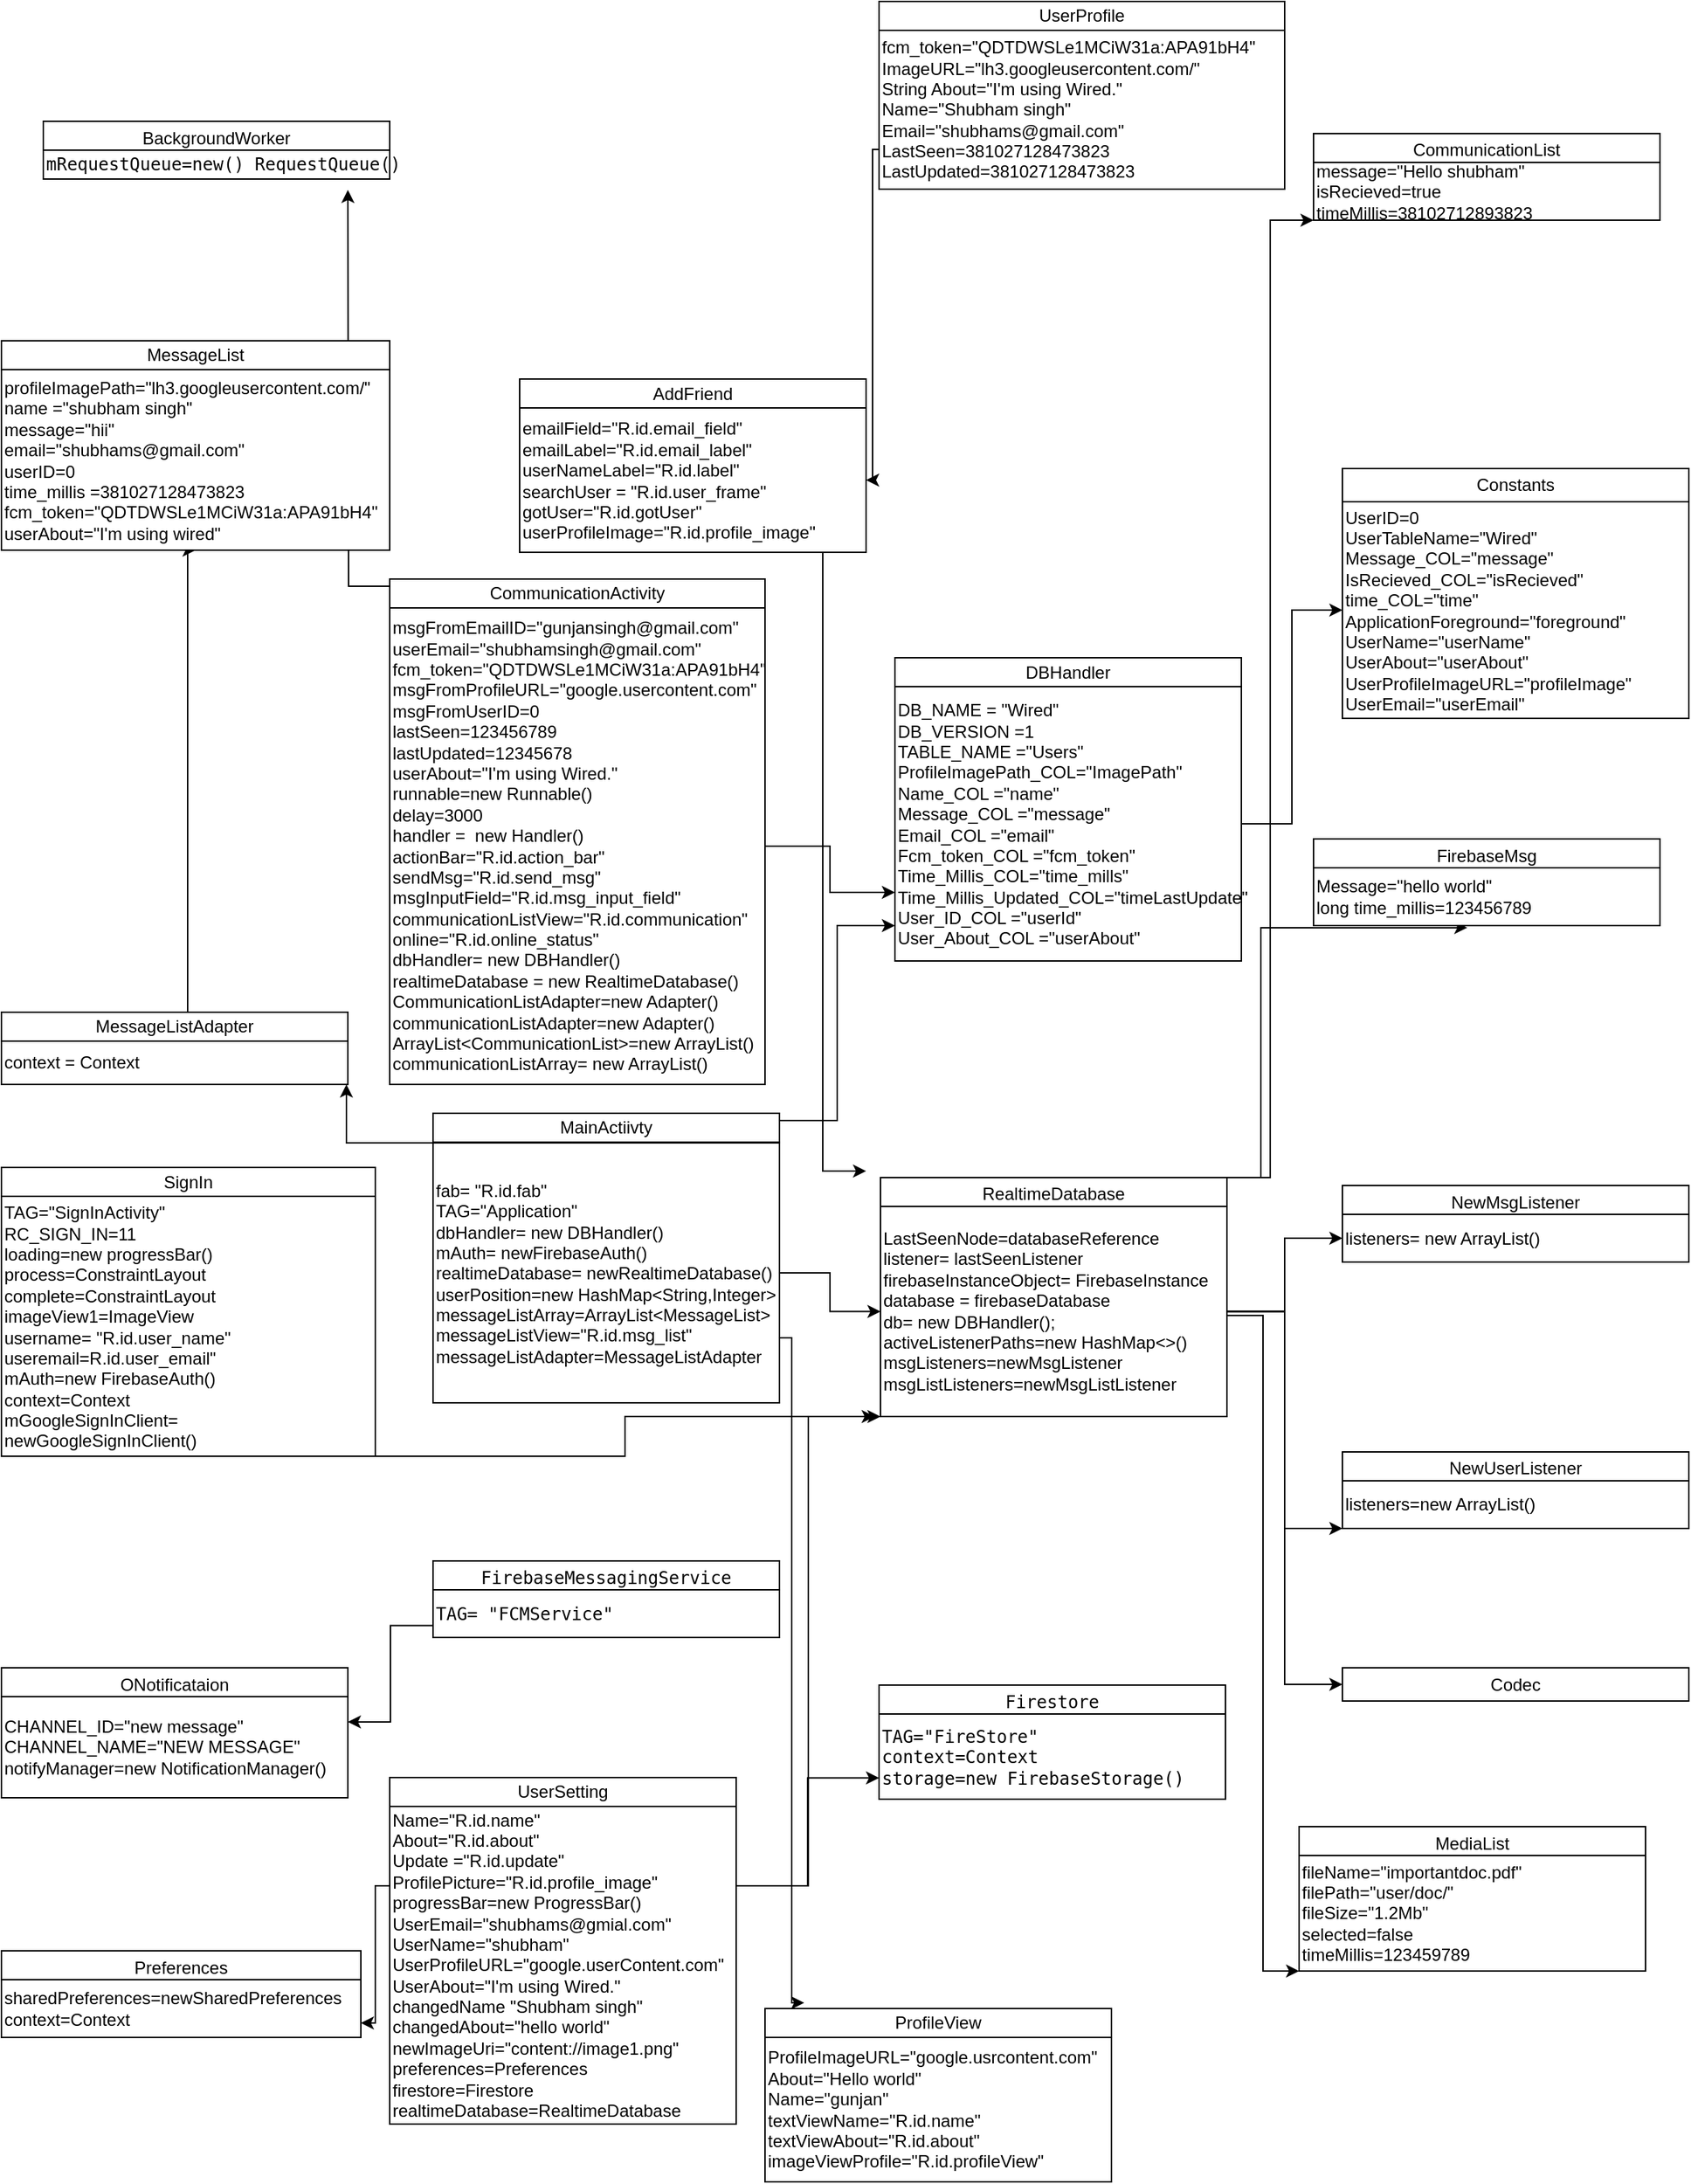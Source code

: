 <mxfile version="20.3.3" type="device"><diagram id="C5RBs43oDa-KdzZeNtuy" name="Page-1"><mxGraphModel dx="2196" dy="543" grid="1" gridSize="10" guides="1" tooltips="1" connect="1" arrows="1" fold="1" page="1" pageScale="1" pageWidth="1169" pageHeight="827" math="0" shadow="0"><root><mxCell id="WIyWlLk6GJQsqaUBKTNV-0"/><mxCell id="WIyWlLk6GJQsqaUBKTNV-1" parent="WIyWlLk6GJQsqaUBKTNV-0"/><mxCell id="-UfVn0Fm8MwdGL4y-YJL-32" style="edgeStyle=elbowEdgeStyle;rounded=0;orthogonalLoop=1;jettySize=auto;html=1;exitX=1;exitY=0.25;exitDx=0;exitDy=0;" parent="WIyWlLk6GJQsqaUBKTNV-1" source="xQiYC7MU1l3yWyOphiXi-1" edge="1"><mxGeometry relative="1" as="geometry"><mxPoint x="-550" y="780" as="targetPoint"/></mxGeometry></mxCell><mxCell id="xQiYC7MU1l3yWyOphiXi-1" value="MainActiivty" style="rounded=0;whiteSpace=wrap;html=1;" parent="WIyWlLk6GJQsqaUBKTNV-1" vertex="1"><mxGeometry x="-870" y="910" width="240" height="20" as="geometry"/></mxCell><mxCell id="-UfVn0Fm8MwdGL4y-YJL-24" style="edgeStyle=elbowEdgeStyle;rounded=0;orthogonalLoop=1;jettySize=auto;html=1;exitX=1;exitY=0.5;exitDx=0;exitDy=0;entryX=0;entryY=0.5;entryDx=0;entryDy=0;" parent="WIyWlLk6GJQsqaUBKTNV-1" source="xQiYC7MU1l3yWyOphiXi-2" target="vVQQyPcZACuwV8cCZ7f3-2" edge="1"><mxGeometry relative="1" as="geometry"/></mxCell><mxCell id="-UfVn0Fm8MwdGL4y-YJL-25" style="edgeStyle=elbowEdgeStyle;rounded=0;orthogonalLoop=1;jettySize=auto;html=1;exitX=0;exitY=0;exitDx=0;exitDy=0;entryX=1;entryY=1;entryDx=0;entryDy=0;" parent="WIyWlLk6GJQsqaUBKTNV-1" source="xQiYC7MU1l3yWyOphiXi-2" target="e4bx4vRk60tjebqRfSxz-10" edge="1"><mxGeometry relative="1" as="geometry"><mxPoint x="-929.0" y="920" as="targetPoint"/><Array as="points"><mxPoint x="-930" y="900"/></Array></mxGeometry></mxCell><mxCell id="-UfVn0Fm8MwdGL4y-YJL-35" style="edgeStyle=elbowEdgeStyle;rounded=0;orthogonalLoop=1;jettySize=auto;html=1;exitX=1;exitY=0.75;exitDx=0;exitDy=0;entryX=0.113;entryY=-0.2;entryDx=0;entryDy=0;entryPerimeter=0;" parent="WIyWlLk6GJQsqaUBKTNV-1" source="xQiYC7MU1l3yWyOphiXi-2" target="e4bx4vRk60tjebqRfSxz-7" edge="1"><mxGeometry relative="1" as="geometry"/></mxCell><mxCell id="xQiYC7MU1l3yWyOphiXi-2" value="&lt;div align=&quot;left&quot;&gt;fab= &quot;R.id.fab&quot;&lt;br&gt;TAG=&quot;Application&quot;&lt;br&gt;dbHandler= new DBHandler()&lt;/div&gt;&lt;div align=&quot;left&quot;&gt;mAuth= newFirebaseAuth() &lt;br&gt;realtimeDatabase= newRealtimeDatabase() &lt;br&gt;userPosition=new HashMap&amp;lt;String,Integer&amp;gt;&lt;br&gt;messageListArray=ArrayList&amp;lt;MessageList&amp;gt; &lt;br&gt;messageListView=&quot;R.id.msg_list&quot;&lt;br&gt;messageListAdapter=MessageListAdapter &lt;/div&gt;" style="rounded=0;whiteSpace=wrap;html=1;align=left;" parent="WIyWlLk6GJQsqaUBKTNV-1" vertex="1"><mxGeometry x="-870" y="930.5" width="240" height="180" as="geometry"/></mxCell><mxCell id="OSm8RFv945LCWXZCnusg-1" style="edgeStyle=orthogonalEdgeStyle;rounded=0;orthogonalLoop=1;jettySize=auto;html=1;exitX=0;exitY=0.25;exitDx=0;exitDy=0;entryX=1;entryY=0.75;entryDx=0;entryDy=0;" edge="1" parent="WIyWlLk6GJQsqaUBKTNV-1" source="xQiYC7MU1l3yWyOphiXi-8"><mxGeometry relative="1" as="geometry"><mxPoint x="-929" y="270.5" as="targetPoint"/></mxGeometry></mxCell><mxCell id="xQiYC7MU1l3yWyOphiXi-8" value="CommunicationActivity" style="rounded=0;whiteSpace=wrap;html=1;" parent="WIyWlLk6GJQsqaUBKTNV-1" vertex="1"><mxGeometry x="-900" y="540" width="260" height="20" as="geometry"/></mxCell><mxCell id="-UfVn0Fm8MwdGL4y-YJL-31" style="edgeStyle=elbowEdgeStyle;rounded=0;orthogonalLoop=1;jettySize=auto;html=1;exitX=1;exitY=0.5;exitDx=0;exitDy=0;entryX=0;entryY=0.75;entryDx=0;entryDy=0;" parent="WIyWlLk6GJQsqaUBKTNV-1" source="xQiYC7MU1l3yWyOphiXi-9" target="e4bx4vRk60tjebqRfSxz-16" edge="1"><mxGeometry relative="1" as="geometry"/></mxCell><mxCell id="xQiYC7MU1l3yWyOphiXi-9" value="&lt;div align=&quot;left&quot;&gt;msgFromEmailID=&quot;gunjansingh@gmail.com&quot;&lt;br&gt;userEmail=&quot;shubhamsingh@gmail.com&quot;&lt;br&gt;fcm_token=&quot;QDTDWSLe1MCiW31a:APA91bH4&quot;&lt;br&gt;msgFromProfileURL=&quot;google.usercontent.com&quot;&lt;br&gt;msgFromUserID=0&lt;br&gt;lastSeen=123456789&lt;br&gt;lastUpdated=12345678&lt;br&gt;userAbout=&quot;I'm using Wired.&quot;&lt;br&gt;runnable=new Runnable()&lt;br&gt;delay=3000&lt;br&gt;handler =&amp;nbsp; new Handler()&lt;br&gt;actionBar=&quot;R.id.action_bar&quot;&lt;br&gt;sendMsg=&quot;R.id.send_msg&quot;&lt;br&gt;msgInputField=&quot;R.id.msg_input_field&quot;&lt;br&gt;communicationListView=&quot;R.id.communication&quot;&lt;br&gt;online=&quot;R.id.online_status&quot;&lt;br&gt;dbHandler= new DBHandler()&lt;br&gt;realtimeDatabase = new RealtimeDatabase()&lt;br&gt;CommunicationListAdapter=new Adapter()&lt;br&gt;communicationListAdapter=new Adapter()&lt;br&gt;ArrayList&amp;lt;CommunicationList&amp;gt;=new ArrayList() communicationListArray= new ArrayList()&lt;br&gt;&lt;/div&gt;" style="rounded=0;whiteSpace=wrap;html=1;align=left;" parent="WIyWlLk6GJQsqaUBKTNV-1" vertex="1"><mxGeometry x="-900" y="560" width="260" height="330" as="geometry"/></mxCell><mxCell id="xQiYC7MU1l3yWyOphiXi-11" value="AddFriend" style="rounded=0;whiteSpace=wrap;html=1;" parent="WIyWlLk6GJQsqaUBKTNV-1" vertex="1"><mxGeometry x="-810" y="401.5" width="240" height="20" as="geometry"/></mxCell><mxCell id="-UfVn0Fm8MwdGL4y-YJL-28" style="edgeStyle=elbowEdgeStyle;rounded=0;orthogonalLoop=1;jettySize=auto;html=1;exitX=0.75;exitY=1;exitDx=0;exitDy=0;" parent="WIyWlLk6GJQsqaUBKTNV-1" source="xQiYC7MU1l3yWyOphiXi-12" edge="1"><mxGeometry relative="1" as="geometry"><mxPoint x="-570" y="950" as="targetPoint"/></mxGeometry></mxCell><mxCell id="xQiYC7MU1l3yWyOphiXi-12" value="&lt;div align=&quot;left&quot;&gt;emailField=&quot;R.id.email_field&quot;&lt;br&gt;emailLabel=&quot;R.id.email_label&quot;&lt;br&gt;userNameLabel=&quot;R.id.label&quot;&lt;br&gt;searchUser = &quot;R.id.user_frame&quot;&lt;br&gt;gotUser=&quot;R.id.gotUser&quot;&lt;br&gt;userProfileImage=&quot;R.id.profile_image&quot;&lt;br&gt;&lt;/div&gt;" style="rounded=0;whiteSpace=wrap;html=1;align=left;" parent="WIyWlLk6GJQsqaUBKTNV-1" vertex="1"><mxGeometry x="-810" y="421.5" width="240" height="100" as="geometry"/></mxCell><mxCell id="e4bx4vRk60tjebqRfSxz-0" value="SignIn" style="rounded=0;whiteSpace=wrap;html=1;" parent="WIyWlLk6GJQsqaUBKTNV-1" vertex="1"><mxGeometry x="-1169" y="947.5" width="259" height="20" as="geometry"/></mxCell><mxCell id="e4bx4vRk60tjebqRfSxz-1" value="&lt;div align=&quot;left&quot;&gt;TAG=&quot;SignInActivity&quot;&lt;/div&gt;&lt;div align=&quot;left&quot;&gt;RC_SIGN_IN=11&lt;br&gt;loading=new progressBar()&lt;br&gt;process=ConstraintLayout&lt;/div&gt;&lt;div align=&quot;left&quot;&gt;complete=ConstraintLayout &lt;br&gt;imageView1=ImageView &lt;br&gt;username= &quot;R.id.user_name&quot;&lt;br&gt;useremail=R.id.user_email&quot;&lt;br&gt;mAuth=new FirebaseAuth() &lt;br&gt;context=Context &lt;br&gt;mGoogleSignInClient= newGoogleSignInClient()&lt;/div&gt;" style="rounded=0;whiteSpace=wrap;html=1;align=left;" parent="WIyWlLk6GJQsqaUBKTNV-1" vertex="1"><mxGeometry x="-1169" y="967.5" width="259" height="180" as="geometry"/></mxCell><mxCell id="-UfVn0Fm8MwdGL4y-YJL-19" style="edgeStyle=elbowEdgeStyle;rounded=0;orthogonalLoop=1;jettySize=auto;html=1;exitX=1;exitY=1;exitDx=0;exitDy=0;" parent="WIyWlLk6GJQsqaUBKTNV-1" source="e4bx4vRk60tjebqRfSxz-1" edge="1"><mxGeometry relative="1" as="geometry"><mxPoint x="-929" y="1202.5" as="sourcePoint"/><mxPoint x="-564" y="1120" as="targetPoint"/></mxGeometry></mxCell><mxCell id="-UfVn0Fm8MwdGL4y-YJL-8" value="" style="edgeStyle=orthogonalEdgeStyle;rounded=0;orthogonalLoop=1;jettySize=auto;html=1;" parent="WIyWlLk6GJQsqaUBKTNV-1" source="e4bx4vRk60tjebqRfSxz-3" target="e4bx4vRk60tjebqRfSxz-4" edge="1"><mxGeometry relative="1" as="geometry"/></mxCell><mxCell id="e4bx4vRk60tjebqRfSxz-3" value="UserSetting" style="rounded=0;whiteSpace=wrap;html=1;" parent="WIyWlLk6GJQsqaUBKTNV-1" vertex="1"><mxGeometry x="-900" y="1370" width="240" height="20" as="geometry"/></mxCell><mxCell id="-UfVn0Fm8MwdGL4y-YJL-16" style="edgeStyle=elbowEdgeStyle;rounded=0;orthogonalLoop=1;jettySize=auto;html=1;exitX=0;exitY=0.25;exitDx=0;exitDy=0;entryX=1;entryY=0.75;entryDx=0;entryDy=0;" parent="WIyWlLk6GJQsqaUBKTNV-1" source="e4bx4vRk60tjebqRfSxz-4" target="-UfVn0Fm8MwdGL4y-YJL-6" edge="1"><mxGeometry relative="1" as="geometry"/></mxCell><mxCell id="-UfVn0Fm8MwdGL4y-YJL-20" style="edgeStyle=elbowEdgeStyle;rounded=0;orthogonalLoop=1;jettySize=auto;html=1;exitX=1;exitY=0.25;exitDx=0;exitDy=0;entryX=0;entryY=0.75;entryDx=0;entryDy=0;" parent="WIyWlLk6GJQsqaUBKTNV-1" source="e4bx4vRk60tjebqRfSxz-4" target="vVQQyPcZACuwV8cCZ7f3-8" edge="1"><mxGeometry relative="1" as="geometry"/></mxCell><mxCell id="-UfVn0Fm8MwdGL4y-YJL-22" style="edgeStyle=elbowEdgeStyle;rounded=0;orthogonalLoop=1;jettySize=auto;html=1;exitX=1;exitY=0.25;exitDx=0;exitDy=0;" parent="WIyWlLk6GJQsqaUBKTNV-1" source="e4bx4vRk60tjebqRfSxz-4" edge="1"><mxGeometry relative="1" as="geometry"><mxPoint x="-560" y="1120" as="targetPoint"/></mxGeometry></mxCell><mxCell id="e4bx4vRk60tjebqRfSxz-4" value="&lt;div align=&quot;left&quot;&gt;Name=&quot;R.id.name&quot;&lt;br&gt;About=&quot;R.id.about&quot;&lt;br&gt;Update =&quot;R.id.update&quot;&lt;br&gt;ProfilePicture=&quot;R.id.profile_image&quot;&lt;br&gt;progressBar=new ProgressBar() &lt;br&gt;UserEmail=&quot;shubhams@gmial.com&quot;&lt;br&gt;UserName=&quot;shubham&quot;&lt;br&gt;UserProfileURL=&quot;google.userContent.com&quot;&lt;br&gt;UserAbout=&quot;I'm using Wired.&quot;&lt;br&gt;changedName &quot;Shubham singh&quot;&lt;br&gt;changedAbout=&quot;hello world&quot;&lt;br&gt;newImageUri=&quot;content://image1.png&quot;&lt;br&gt;preferences=Preferences &lt;br&gt;firestore=Firestore &lt;br&gt;realtimeDatabase=RealtimeDatabase &lt;/div&gt;" style="rounded=0;whiteSpace=wrap;html=1;align=left;" parent="WIyWlLk6GJQsqaUBKTNV-1" vertex="1"><mxGeometry x="-900" y="1390" width="240" height="220" as="geometry"/></mxCell><mxCell id="-UfVn0Fm8MwdGL4y-YJL-33" value="" style="edgeStyle=elbowEdgeStyle;rounded=0;orthogonalLoop=1;jettySize=auto;html=1;" parent="WIyWlLk6GJQsqaUBKTNV-1" source="e4bx4vRk60tjebqRfSxz-7" target="e4bx4vRk60tjebqRfSxz-8" edge="1"><mxGeometry relative="1" as="geometry"/></mxCell><mxCell id="e4bx4vRk60tjebqRfSxz-7" value="ProfileView" style="rounded=0;whiteSpace=wrap;html=1;" parent="WIyWlLk6GJQsqaUBKTNV-1" vertex="1"><mxGeometry x="-640" y="1530" width="240" height="20" as="geometry"/></mxCell><mxCell id="e4bx4vRk60tjebqRfSxz-8" value="&lt;div align=&quot;left&quot;&gt;ProfileImageURL=&quot;google.usrcontent.com&quot;&lt;br&gt;About=&quot;Hello world&quot;&lt;br&gt;Name=&quot;gunjan&quot;&lt;br&gt;textViewName=&quot;R.id.name&quot;&lt;br&gt;textViewAbout=&quot;R.id.about&quot;&lt;br&gt;imageViewProfile=&quot;R.id.profileView&quot;&lt;br&gt;&lt;/div&gt;" style="rounded=0;whiteSpace=wrap;html=1;align=left;" parent="WIyWlLk6GJQsqaUBKTNV-1" vertex="1"><mxGeometry x="-640" y="1550" width="240" height="100" as="geometry"/></mxCell><mxCell id="-UfVn0Fm8MwdGL4y-YJL-27" style="edgeStyle=elbowEdgeStyle;rounded=0;orthogonalLoop=1;jettySize=auto;html=1;exitX=0.25;exitY=0;exitDx=0;exitDy=0;entryX=0.5;entryY=1;entryDx=0;entryDy=0;" parent="WIyWlLk6GJQsqaUBKTNV-1" source="e4bx4vRk60tjebqRfSxz-9" target="vVQQyPcZACuwV8cCZ7f3-14" edge="1"><mxGeometry relative="1" as="geometry"><mxPoint x="-1060" y="670" as="targetPoint"/><Array as="points"><mxPoint x="-1040" y="770"/></Array></mxGeometry></mxCell><mxCell id="e4bx4vRk60tjebqRfSxz-9" value="MessageListAdapter" style="rounded=0;whiteSpace=wrap;html=1;" parent="WIyWlLk6GJQsqaUBKTNV-1" vertex="1"><mxGeometry x="-1169" y="840" width="240" height="20" as="geometry"/></mxCell><mxCell id="e4bx4vRk60tjebqRfSxz-10" value="&lt;div align=&quot;left&quot;&gt;context = Context&lt;br&gt;&lt;/div&gt;" style="rounded=0;whiteSpace=wrap;html=1;align=left;" parent="WIyWlLk6GJQsqaUBKTNV-1" vertex="1"><mxGeometry x="-1169" y="860" width="240" height="30" as="geometry"/></mxCell><mxCell id="e4bx4vRk60tjebqRfSxz-12" value="MediaList" style="rounded=0;whiteSpace=wrap;html=1;" parent="WIyWlLk6GJQsqaUBKTNV-1" vertex="1"><mxGeometry x="-270" y="1404" width="240" height="23" as="geometry"/></mxCell><mxCell id="e4bx4vRk60tjebqRfSxz-13" value="fileName=&quot;importantdoc.pdf&quot;&lt;br&gt;filePath=&quot;user/doc/&quot;&lt;br&gt;fileSize=&quot;1.2Mb&quot;&lt;br&gt;selected=false&lt;br&gt;timeMillis=123459789" style="rounded=0;whiteSpace=wrap;html=1;align=left;" parent="WIyWlLk6GJQsqaUBKTNV-1" vertex="1"><mxGeometry x="-270" y="1424" width="240" height="80" as="geometry"/></mxCell><mxCell id="e4bx4vRk60tjebqRfSxz-15" value="DBHandler" style="rounded=0;whiteSpace=wrap;html=1;" parent="WIyWlLk6GJQsqaUBKTNV-1" vertex="1"><mxGeometry x="-550" y="594.5" width="240" height="20" as="geometry"/></mxCell><mxCell id="-UfVn0Fm8MwdGL4y-YJL-30" style="edgeStyle=elbowEdgeStyle;rounded=0;orthogonalLoop=1;jettySize=auto;html=1;exitX=1;exitY=0.5;exitDx=0;exitDy=0;entryX=0;entryY=0.5;entryDx=0;entryDy=0;" parent="WIyWlLk6GJQsqaUBKTNV-1" source="e4bx4vRk60tjebqRfSxz-16" target="-UfVn0Fm8MwdGL4y-YJL-1" edge="1"><mxGeometry relative="1" as="geometry"/></mxCell><mxCell id="e4bx4vRk60tjebqRfSxz-16" value="&lt;div align=&quot;left&quot;&gt;DB_NAME = &quot;Wired&quot;&lt;br&gt;DB_VERSION =1&lt;br&gt;TABLE_NAME =&quot;Users&quot;&lt;br&gt;ProfileImagePath_COL=&quot;ImagePath&quot;&lt;br&gt;Name_COL =&quot;name&quot;&lt;br&gt;Message_COL =&quot;message&quot;&lt;br&gt;Email_COL =&quot;email&quot;&lt;br&gt;Fcm_token_COL =&quot;fcm_token&quot;&lt;br&gt;Time_Millis_COL=&quot;time_mills&quot;&lt;br&gt;Time_Millis_Updated_COL=&quot;timeLastUpdate&quot;&lt;br&gt;User_ID_COL =&quot;userId&quot;&lt;br&gt;User_About_COL =&quot;userAbout&quot;&lt;br&gt;&lt;/div&gt;" style="rounded=0;whiteSpace=wrap;html=1;align=left;" parent="WIyWlLk6GJQsqaUBKTNV-1" vertex="1"><mxGeometry x="-550" y="614.5" width="240" height="190" as="geometry"/></mxCell><mxCell id="e4bx4vRk60tjebqRfSxz-18" value="NewMsgListener" style="rounded=0;whiteSpace=wrap;html=1;" parent="WIyWlLk6GJQsqaUBKTNV-1" vertex="1"><mxGeometry x="-240" y="960" width="240" height="23" as="geometry"/></mxCell><mxCell id="e4bx4vRk60tjebqRfSxz-19" value="listeners= new ArrayList()" style="rounded=0;whiteSpace=wrap;html=1;align=left;" parent="WIyWlLk6GJQsqaUBKTNV-1" vertex="1"><mxGeometry x="-240" y="980" width="240" height="33" as="geometry"/></mxCell><mxCell id="e4bx4vRk60tjebqRfSxz-21" value="NewUserListener" style="rounded=0;whiteSpace=wrap;html=1;" parent="WIyWlLk6GJQsqaUBKTNV-1" vertex="1"><mxGeometry x="-240" y="1144.5" width="240" height="23" as="geometry"/></mxCell><mxCell id="e4bx4vRk60tjebqRfSxz-22" value="listeners=new ArrayList()" style="rounded=0;whiteSpace=wrap;html=1;align=left;" parent="WIyWlLk6GJQsqaUBKTNV-1" vertex="1"><mxGeometry x="-240" y="1164.5" width="240" height="33" as="geometry"/></mxCell><mxCell id="-UfVn0Fm8MwdGL4y-YJL-23" style="edgeStyle=elbowEdgeStyle;rounded=0;orthogonalLoop=1;jettySize=auto;html=1;exitX=0.5;exitY=0;exitDx=0;exitDy=0;entryX=0.444;entryY=1.036;entryDx=0;entryDy=0;entryPerimeter=0;" parent="WIyWlLk6GJQsqaUBKTNV-1" source="vVQQyPcZACuwV8cCZ7f3-1" target="vVQQyPcZACuwV8cCZ7f3-17" edge="1"><mxGeometry relative="1" as="geometry"><mxPoint x="-140" y="860" as="targetPoint"/></mxGeometry></mxCell><mxCell id="-UfVn0Fm8MwdGL4y-YJL-29" style="edgeStyle=elbowEdgeStyle;rounded=0;orthogonalLoop=1;jettySize=auto;html=1;exitX=1;exitY=0;exitDx=0;exitDy=0;entryX=0;entryY=1;entryDx=0;entryDy=0;" parent="WIyWlLk6GJQsqaUBKTNV-1" source="vVQQyPcZACuwV8cCZ7f3-1" target="vVQQyPcZACuwV8cCZ7f3-20" edge="1"><mxGeometry relative="1" as="geometry"><mxPoint x="-242.96" y="407.55" as="targetPoint"/></mxGeometry></mxCell><mxCell id="vVQQyPcZACuwV8cCZ7f3-1" value="RealtimeDatabase" style="rounded=0;whiteSpace=wrap;html=1;" parent="WIyWlLk6GJQsqaUBKTNV-1" vertex="1"><mxGeometry x="-560" y="954.5" width="240" height="23" as="geometry"/></mxCell><mxCell id="-UfVn0Fm8MwdGL4y-YJL-13" style="edgeStyle=elbowEdgeStyle;rounded=0;orthogonalLoop=1;jettySize=auto;html=1;exitX=1;exitY=0.5;exitDx=0;exitDy=0;entryX=0;entryY=1;entryDx=0;entryDy=0;" parent="WIyWlLk6GJQsqaUBKTNV-1" source="vVQQyPcZACuwV8cCZ7f3-2" target="e4bx4vRk60tjebqRfSxz-22" edge="1"><mxGeometry relative="1" as="geometry"/></mxCell><mxCell id="-UfVn0Fm8MwdGL4y-YJL-14" style="edgeStyle=elbowEdgeStyle;rounded=0;orthogonalLoop=1;jettySize=auto;html=1;exitX=1;exitY=0.5;exitDx=0;exitDy=0;entryX=0;entryY=0.5;entryDx=0;entryDy=0;" parent="WIyWlLk6GJQsqaUBKTNV-1" source="vVQQyPcZACuwV8cCZ7f3-2" target="e4bx4vRk60tjebqRfSxz-19" edge="1"><mxGeometry relative="1" as="geometry"><mxPoint x="-240" y="1025.75" as="targetPoint"/></mxGeometry></mxCell><mxCell id="OSm8RFv945LCWXZCnusg-2" style="edgeStyle=orthogonalEdgeStyle;rounded=0;orthogonalLoop=1;jettySize=auto;html=1;exitX=1;exitY=0.5;exitDx=0;exitDy=0;entryX=0;entryY=0.5;entryDx=0;entryDy=0;" edge="1" parent="WIyWlLk6GJQsqaUBKTNV-1" source="vVQQyPcZACuwV8cCZ7f3-2" target="vVQQyPcZACuwV8cCZ7f3-25"><mxGeometry relative="1" as="geometry"/></mxCell><mxCell id="vVQQyPcZACuwV8cCZ7f3-2" value="LastSeenNode=databaseReference&lt;br&gt;listener= lastSeenListener&lt;br&gt;&lt;div&gt;firebaseInstanceObject= FirebaseInstance&lt;br&gt;&lt;/div&gt;&lt;div&gt;database = firebaseDatabase&lt;br&gt;db= new DBHandler();&lt;br&gt;activeListenerPaths=new HashMap&amp;lt;&amp;gt;() &lt;br&gt;msgListeners=newMsgListener&lt;br&gt;msgListListeners=newMsgListListener&lt;/div&gt;" style="rounded=0;whiteSpace=wrap;html=1;align=left;" parent="WIyWlLk6GJQsqaUBKTNV-1" vertex="1"><mxGeometry x="-560" y="974.5" width="240" height="145.5" as="geometry"/></mxCell><mxCell id="-UfVn0Fm8MwdGL4y-YJL-39" style="edgeStyle=elbowEdgeStyle;rounded=0;orthogonalLoop=1;jettySize=auto;html=1;entryX=0;entryY=1;entryDx=0;entryDy=0;" parent="WIyWlLk6GJQsqaUBKTNV-1" target="e4bx4vRk60tjebqRfSxz-13" edge="1"><mxGeometry relative="1" as="geometry"><mxPoint x="-320" y="1050" as="sourcePoint"/></mxGeometry></mxCell><mxCell id="vVQQyPcZACuwV8cCZ7f3-4" value="&lt;pre class=&quot;a-b-r-La&quot;&gt;FirebaseMessagingService&lt;/pre&gt;" style="rounded=0;whiteSpace=wrap;html=1;" parent="WIyWlLk6GJQsqaUBKTNV-1" vertex="1"><mxGeometry x="-870" y="1220" width="240" height="23" as="geometry"/></mxCell><mxCell id="-UfVn0Fm8MwdGL4y-YJL-17" style="edgeStyle=elbowEdgeStyle;rounded=0;orthogonalLoop=1;jettySize=auto;html=1;exitX=0;exitY=0.75;exitDx=0;exitDy=0;entryX=1;entryY=0.25;entryDx=0;entryDy=0;" parent="WIyWlLk6GJQsqaUBKTNV-1" source="vVQQyPcZACuwV8cCZ7f3-5" target="-UfVn0Fm8MwdGL4y-YJL-3" edge="1"><mxGeometry relative="1" as="geometry"/></mxCell><mxCell id="vVQQyPcZACuwV8cCZ7f3-5" value="&lt;pre class=&quot;a-b-r-La&quot;&gt;TAG= &quot;FCMService&quot;&lt;/pre&gt;" style="rounded=0;whiteSpace=wrap;html=1;align=left;" parent="WIyWlLk6GJQsqaUBKTNV-1" vertex="1"><mxGeometry x="-870" y="1240" width="240" height="33" as="geometry"/></mxCell><mxCell id="vVQQyPcZACuwV8cCZ7f3-7" value="&lt;pre class=&quot;a-b-r-La&quot;&gt;Firestore&lt;/pre&gt;" style="rounded=0;whiteSpace=wrap;html=1;" parent="WIyWlLk6GJQsqaUBKTNV-1" vertex="1"><mxGeometry x="-561" y="1306" width="240" height="23" as="geometry"/></mxCell><mxCell id="vVQQyPcZACuwV8cCZ7f3-8" value="&lt;pre class=&quot;a-b-r-La&quot;&gt;TAG=&quot;FireStore&quot;&lt;br&gt;context=Context&lt;br&gt;storage=new FirebaseStorage()&lt;/pre&gt;" style="rounded=0;whiteSpace=wrap;html=1;align=left;" parent="WIyWlLk6GJQsqaUBKTNV-1" vertex="1"><mxGeometry x="-561" y="1326" width="240" height="59" as="geometry"/></mxCell><mxCell id="vVQQyPcZACuwV8cCZ7f3-10" value="UserProfile" style="rounded=0;whiteSpace=wrap;html=1;" parent="WIyWlLk6GJQsqaUBKTNV-1" vertex="1"><mxGeometry x="-561" y="140" width="281" height="20" as="geometry"/></mxCell><mxCell id="vVQQyPcZACuwV8cCZ7f3-11" value="&lt;div align=&quot;left&quot;&gt;fcm_token=&quot;QDTDWSLe1MCiW31a:APA91bH4&quot;&lt;br&gt;ImageURL=&quot;lh3.googleusercontent.com/&quot;&lt;br&gt;String About=&quot;I'm using Wired.&quot;&lt;br&gt;Name=&quot;Shubham singh&quot;&lt;br&gt;Email=&quot;shubhams@gmail.com&quot;&lt;br&gt;LastSeen=381027128473823&lt;br&gt;LastUpdated=381027128473823&lt;/div&gt;" style="rounded=0;whiteSpace=wrap;html=1;align=left;" parent="WIyWlLk6GJQsqaUBKTNV-1" vertex="1"><mxGeometry x="-561" y="160" width="281" height="110" as="geometry"/></mxCell><mxCell id="-UfVn0Fm8MwdGL4y-YJL-37" style="edgeStyle=elbowEdgeStyle;rounded=0;orthogonalLoop=1;jettySize=auto;html=1;exitX=0;exitY=0.75;exitDx=0;exitDy=0;entryX=1;entryY=0.5;entryDx=0;entryDy=0;" parent="WIyWlLk6GJQsqaUBKTNV-1" source="vVQQyPcZACuwV8cCZ7f3-11" target="xQiYC7MU1l3yWyOphiXi-12" edge="1"><mxGeometry relative="1" as="geometry"><mxPoint x="-540" y="450" as="sourcePoint"/></mxGeometry></mxCell><mxCell id="vVQQyPcZACuwV8cCZ7f3-13" value="MessageList" style="rounded=0;whiteSpace=wrap;html=1;" parent="WIyWlLk6GJQsqaUBKTNV-1" vertex="1"><mxGeometry x="-1169" y="375" width="269" height="20" as="geometry"/></mxCell><mxCell id="vVQQyPcZACuwV8cCZ7f3-14" value="profileImagePath=&quot;lh3.googleusercontent.com/&quot;&lt;br&gt;name =&quot;shubham singh&quot;&lt;br&gt;message=&quot;hii&quot;&lt;br&gt;email=&quot;shubhams@gmail.com&quot;&lt;br&gt;userID=0&lt;br&gt;time_millis =381027128473823&lt;br&gt;fcm_token=&quot;QDTDWSLe1MCiW31a:APA91bH4&quot;&lt;br&gt;userAbout=&quot;I'm using wired&quot;" style="rounded=0;whiteSpace=wrap;html=1;align=left;" parent="WIyWlLk6GJQsqaUBKTNV-1" vertex="1"><mxGeometry x="-1169" y="395" width="269" height="125" as="geometry"/></mxCell><mxCell id="vVQQyPcZACuwV8cCZ7f3-16" value="FirebaseMsg" style="rounded=0;whiteSpace=wrap;html=1;" parent="WIyWlLk6GJQsqaUBKTNV-1" vertex="1"><mxGeometry x="-260" y="720" width="240" height="23" as="geometry"/></mxCell><mxCell id="vVQQyPcZACuwV8cCZ7f3-17" value="Message=&quot;hello world&quot;&lt;br&gt;long time_millis=123456789" style="rounded=0;whiteSpace=wrap;html=1;align=left;" parent="WIyWlLk6GJQsqaUBKTNV-1" vertex="1"><mxGeometry x="-260" y="740" width="240" height="40" as="geometry"/></mxCell><mxCell id="vVQQyPcZACuwV8cCZ7f3-19" value="CommunicationList" style="rounded=0;whiteSpace=wrap;html=1;" parent="WIyWlLk6GJQsqaUBKTNV-1" vertex="1"><mxGeometry x="-260" y="231.5" width="240" height="23" as="geometry"/></mxCell><mxCell id="vVQQyPcZACuwV8cCZ7f3-20" value="message=&quot;Hello shubham&quot;&lt;br&gt;isRecieved=true&lt;br&gt;timeMillis=38102712893823" style="rounded=0;whiteSpace=wrap;html=1;align=left;" parent="WIyWlLk6GJQsqaUBKTNV-1" vertex="1"><mxGeometry x="-260" y="251.5" width="240" height="40" as="geometry"/></mxCell><mxCell id="vVQQyPcZACuwV8cCZ7f3-22" value="BackgroundWorker" style="rounded=0;whiteSpace=wrap;html=1;" parent="WIyWlLk6GJQsqaUBKTNV-1" vertex="1"><mxGeometry x="-1140" y="223" width="240" height="23" as="geometry"/></mxCell><mxCell id="vVQQyPcZACuwV8cCZ7f3-23" value="&lt;pre class=&quot;a-b-r-La&quot;&gt;mRequestQueue=new() RequestQueue()&lt;/pre&gt;" style="rounded=0;whiteSpace=wrap;html=1;align=left;" parent="WIyWlLk6GJQsqaUBKTNV-1" vertex="1"><mxGeometry x="-1140" y="243" width="240" height="20" as="geometry"/></mxCell><mxCell id="vVQQyPcZACuwV8cCZ7f3-25" value="Codec" style="rounded=0;whiteSpace=wrap;html=1;" parent="WIyWlLk6GJQsqaUBKTNV-1" vertex="1"><mxGeometry x="-240" y="1294" width="240" height="23" as="geometry"/></mxCell><mxCell id="-UfVn0Fm8MwdGL4y-YJL-0" value="Constants" style="rounded=0;whiteSpace=wrap;html=1;" parent="WIyWlLk6GJQsqaUBKTNV-1" vertex="1"><mxGeometry x="-240" y="463.5" width="240" height="23" as="geometry"/></mxCell><mxCell id="-UfVn0Fm8MwdGL4y-YJL-1" value="UserID=0&lt;br&gt;UserTableName=&quot;Wired&quot;&lt;br&gt;Message_COL=&quot;message&quot;&lt;br&gt;IsRecieved_COL=&quot;isRecieved&quot;&lt;br&gt;time_COL=&quot;time&quot;&lt;br&gt;ApplicationForeground=&quot;foreground&quot;&lt;br&gt;&lt;div&gt;UserName=&quot;userName&quot;&lt;/div&gt;UserAbout=&quot;userAbout&quot;&lt;br&gt;UserProfileImageURL=&quot;profileImage&quot;&lt;br&gt;UserEmail=&quot;userEmail&quot;" style="rounded=0;whiteSpace=wrap;html=1;align=left;" parent="WIyWlLk6GJQsqaUBKTNV-1" vertex="1"><mxGeometry x="-240" y="486.5" width="240" height="150" as="geometry"/></mxCell><mxCell id="-UfVn0Fm8MwdGL4y-YJL-2" value="ONotificataion" style="rounded=0;whiteSpace=wrap;html=1;" parent="WIyWlLk6GJQsqaUBKTNV-1" vertex="1"><mxGeometry x="-1169" y="1294" width="240" height="23" as="geometry"/></mxCell><mxCell id="-UfVn0Fm8MwdGL4y-YJL-3" value="CHANNEL_ID=&quot;new message&quot;&lt;br&gt;CHANNEL_NAME=&quot;NEW MESSAGE&quot;&lt;br&gt;notifyManager=new NotificationManager()" style="rounded=0;whiteSpace=wrap;html=1;align=left;" parent="WIyWlLk6GJQsqaUBKTNV-1" vertex="1"><mxGeometry x="-1169" y="1314" width="240" height="70" as="geometry"/></mxCell><mxCell id="-UfVn0Fm8MwdGL4y-YJL-5" value="Preferences" style="rounded=0;whiteSpace=wrap;html=1;" parent="WIyWlLk6GJQsqaUBKTNV-1" vertex="1"><mxGeometry x="-1169" y="1490" width="249" height="23" as="geometry"/></mxCell><mxCell id="-UfVn0Fm8MwdGL4y-YJL-6" value="sharedPreferences=newSharedPreferences&lt;br&gt;context=Context " style="rounded=0;whiteSpace=wrap;html=1;align=left;" parent="WIyWlLk6GJQsqaUBKTNV-1" vertex="1"><mxGeometry x="-1169" y="1510" width="249" height="40" as="geometry"/></mxCell><mxCell id="OSm8RFv945LCWXZCnusg-0" style="edgeStyle=orthogonalEdgeStyle;rounded=0;orthogonalLoop=1;jettySize=auto;html=1;exitX=0.5;exitY=1;exitDx=0;exitDy=0;" edge="1" parent="WIyWlLk6GJQsqaUBKTNV-1" source="vVQQyPcZACuwV8cCZ7f3-14" target="vVQQyPcZACuwV8cCZ7f3-14"><mxGeometry relative="1" as="geometry"/></mxCell></root></mxGraphModel></diagram></mxfile>